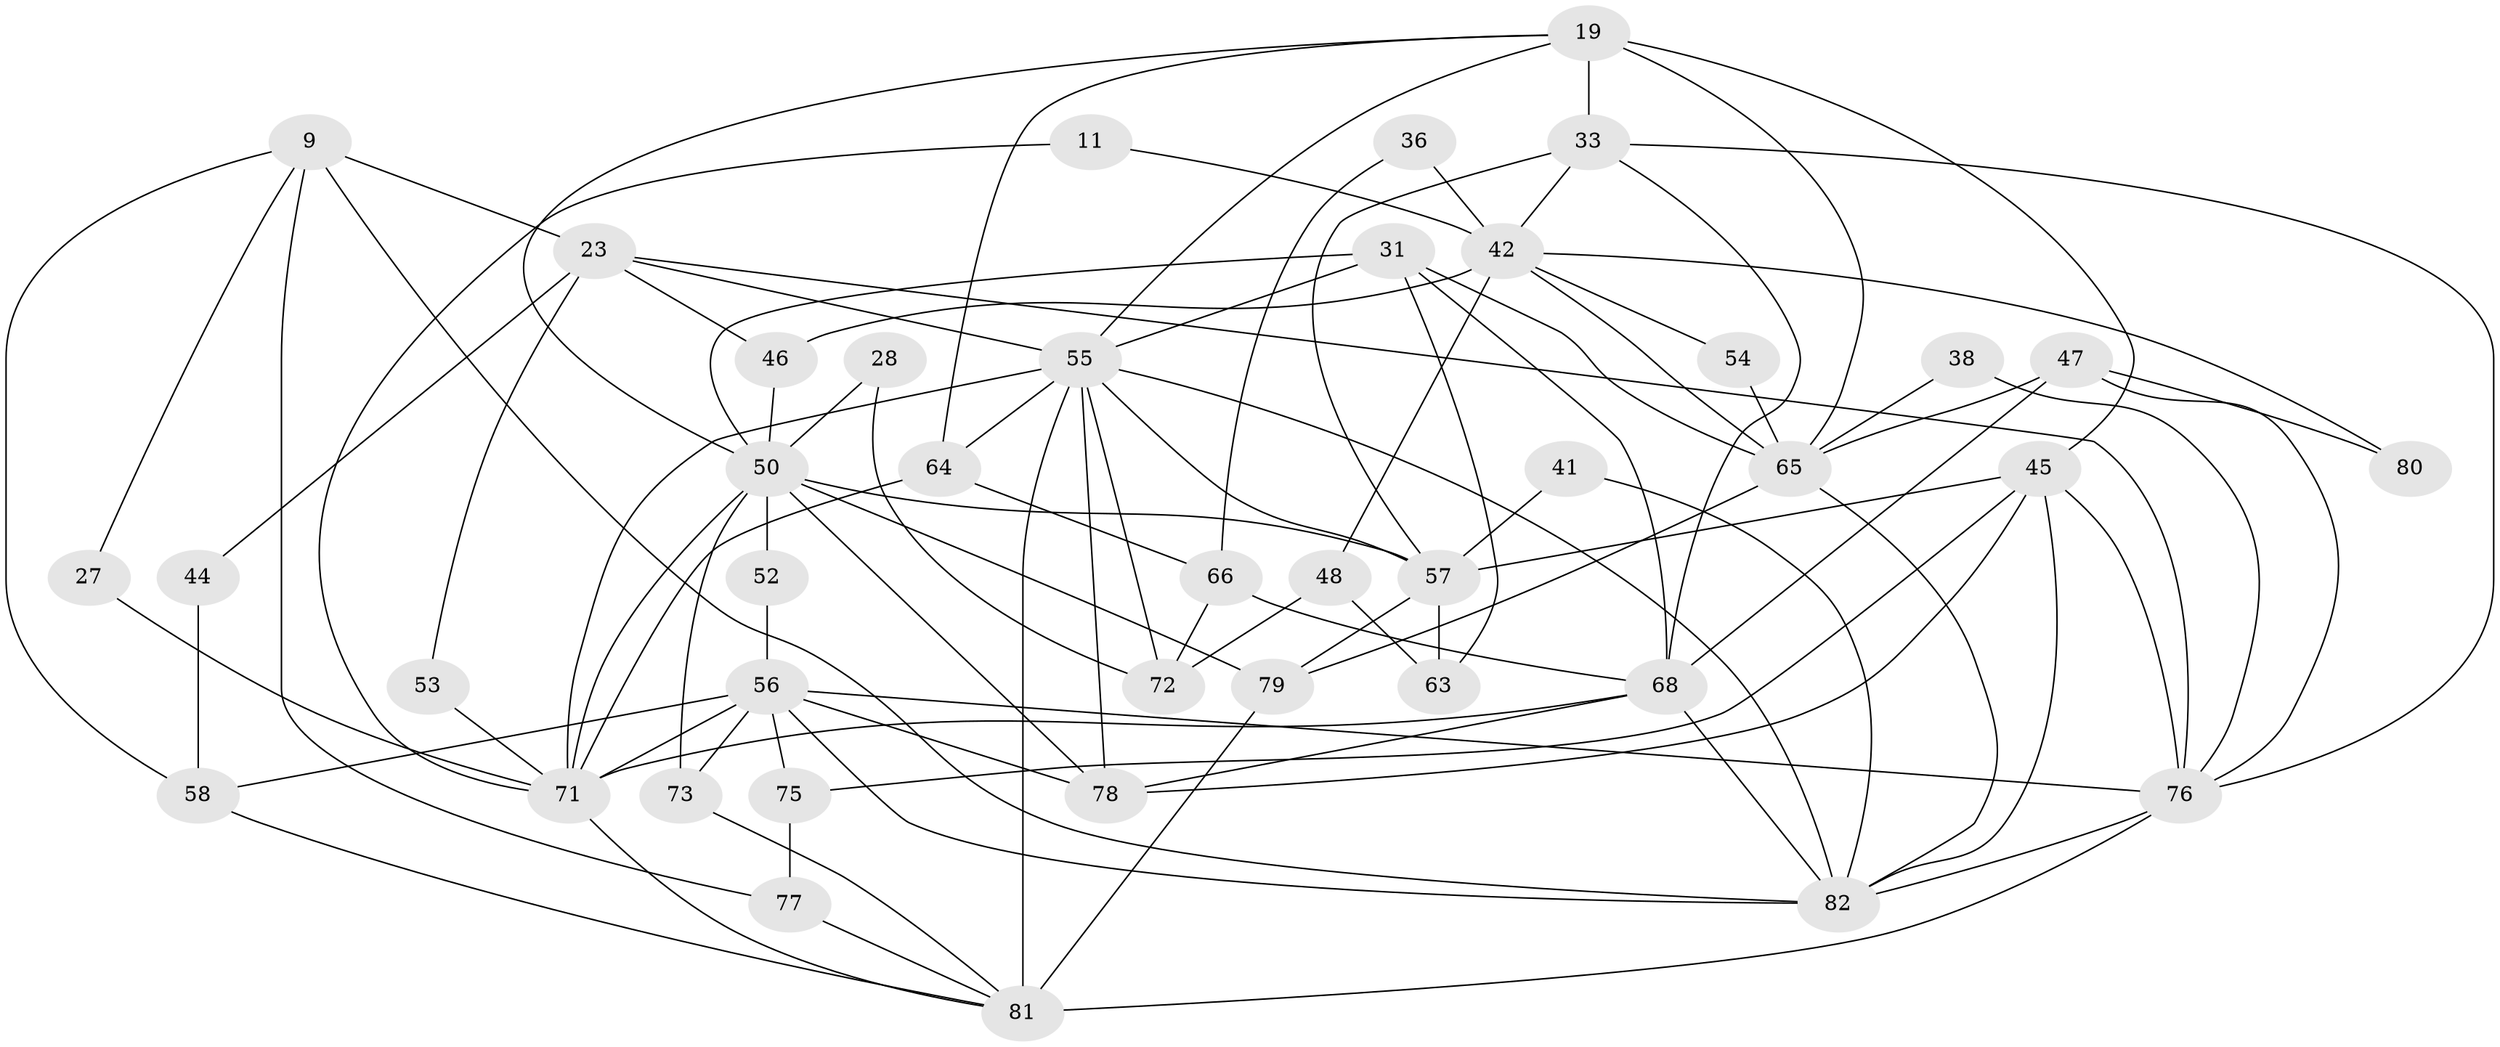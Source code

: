 // original degree distribution, {2: 0.13414634146341464, 4: 0.34146341463414637, 5: 0.17073170731707318, 6: 0.08536585365853659, 7: 0.04878048780487805, 3: 0.21951219512195122}
// Generated by graph-tools (version 1.1) at 2025/52/03/09/25 04:52:10]
// undirected, 41 vertices, 96 edges
graph export_dot {
graph [start="1"]
  node [color=gray90,style=filled];
  9;
  11;
  19 [super="+16"];
  23 [super="+6"];
  27;
  28;
  31;
  33;
  36;
  38;
  41;
  42 [super="+20"];
  44;
  45 [super="+2+21"];
  46;
  47;
  48;
  50 [super="+5+22+24"];
  52;
  53;
  54;
  55 [super="+40+43+34"];
  56 [super="+30+10"];
  57 [super="+26+32"];
  58;
  63;
  64 [super="+49"];
  65 [super="+60+39"];
  66;
  68 [super="+67"];
  71 [super="+8+70"];
  72;
  73;
  75 [super="+29"];
  76 [super="+17+51"];
  77;
  78 [super="+37"];
  79;
  80;
  81 [super="+62+74"];
  82 [super="+14+59"];
  9 -- 77;
  9 -- 23 [weight=2];
  9 -- 27;
  9 -- 58;
  9 -- 82;
  11 -- 71;
  11 -- 42;
  19 -- 33 [weight=2];
  19 -- 64;
  19 -- 65 [weight=3];
  19 -- 45;
  19 -- 50;
  19 -- 55;
  23 -- 44;
  23 -- 46;
  23 -- 53;
  23 -- 76;
  23 -- 55;
  27 -- 71;
  28 -- 72;
  28 -- 50;
  31 -- 63;
  31 -- 68;
  31 -- 50;
  31 -- 65;
  31 -- 55;
  33 -- 57 [weight=2];
  33 -- 42;
  33 -- 68;
  33 -- 76;
  36 -- 42;
  36 -- 66;
  38 -- 65;
  38 -- 76;
  41 -- 57;
  41 -- 82;
  42 -- 48 [weight=2];
  42 -- 46 [weight=2];
  42 -- 54;
  42 -- 80;
  42 -- 65;
  44 -- 58;
  45 -- 75 [weight=2];
  45 -- 82 [weight=2];
  45 -- 78;
  45 -- 57;
  45 -- 76;
  46 -- 50;
  47 -- 80;
  47 -- 68;
  47 -- 65;
  47 -- 76;
  48 -- 63;
  48 -- 72;
  50 -- 71 [weight=3];
  50 -- 79 [weight=2];
  50 -- 52;
  50 -- 73;
  50 -- 78;
  50 -- 57;
  52 -- 56;
  53 -- 71 [weight=2];
  54 -- 65;
  55 -- 81 [weight=3];
  55 -- 64;
  55 -- 72;
  55 -- 82;
  55 -- 71;
  55 -- 78 [weight=3];
  55 -- 57 [weight=2];
  56 -- 58;
  56 -- 73;
  56 -- 76;
  56 -- 75 [weight=2];
  56 -- 82 [weight=2];
  56 -- 71 [weight=2];
  56 -- 78;
  57 -- 79;
  57 -- 63;
  58 -- 81 [weight=2];
  64 -- 66 [weight=2];
  64 -- 71;
  65 -- 82;
  65 -- 79;
  66 -- 72;
  66 -- 68;
  68 -- 82 [weight=2];
  68 -- 71;
  68 -- 78;
  71 -- 81;
  73 -- 81;
  75 -- 77 [weight=2];
  76 -- 82;
  76 -- 81 [weight=2];
  77 -- 81;
  79 -- 81;
}

